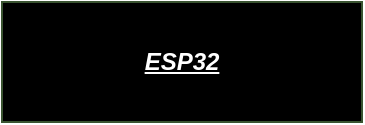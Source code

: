 <mxfile version="26.0.14">
  <diagram name="Page-1" id="xw0azsXiT1ffzXBx3dtR">
    <mxGraphModel dx="880" dy="472" grid="1" gridSize="10" guides="1" tooltips="1" connect="1" arrows="1" fold="1" page="1" pageScale="1" pageWidth="827" pageHeight="1169" math="0" shadow="0">
      <root>
        <mxCell id="0" />
        <mxCell id="1" parent="0" />
        <mxCell id="bhfImXdg9pNfIHxLkrQA-1" value="ESP32" style="rounded=0;whiteSpace=wrap;html=1;fillColor=#000000;strokeColor=#3A5431;fontColor=#ffffff;fontStyle=7" vertex="1" parent="1">
          <mxGeometry x="350" y="70" width="180" height="60" as="geometry" />
        </mxCell>
      </root>
    </mxGraphModel>
  </diagram>
</mxfile>
